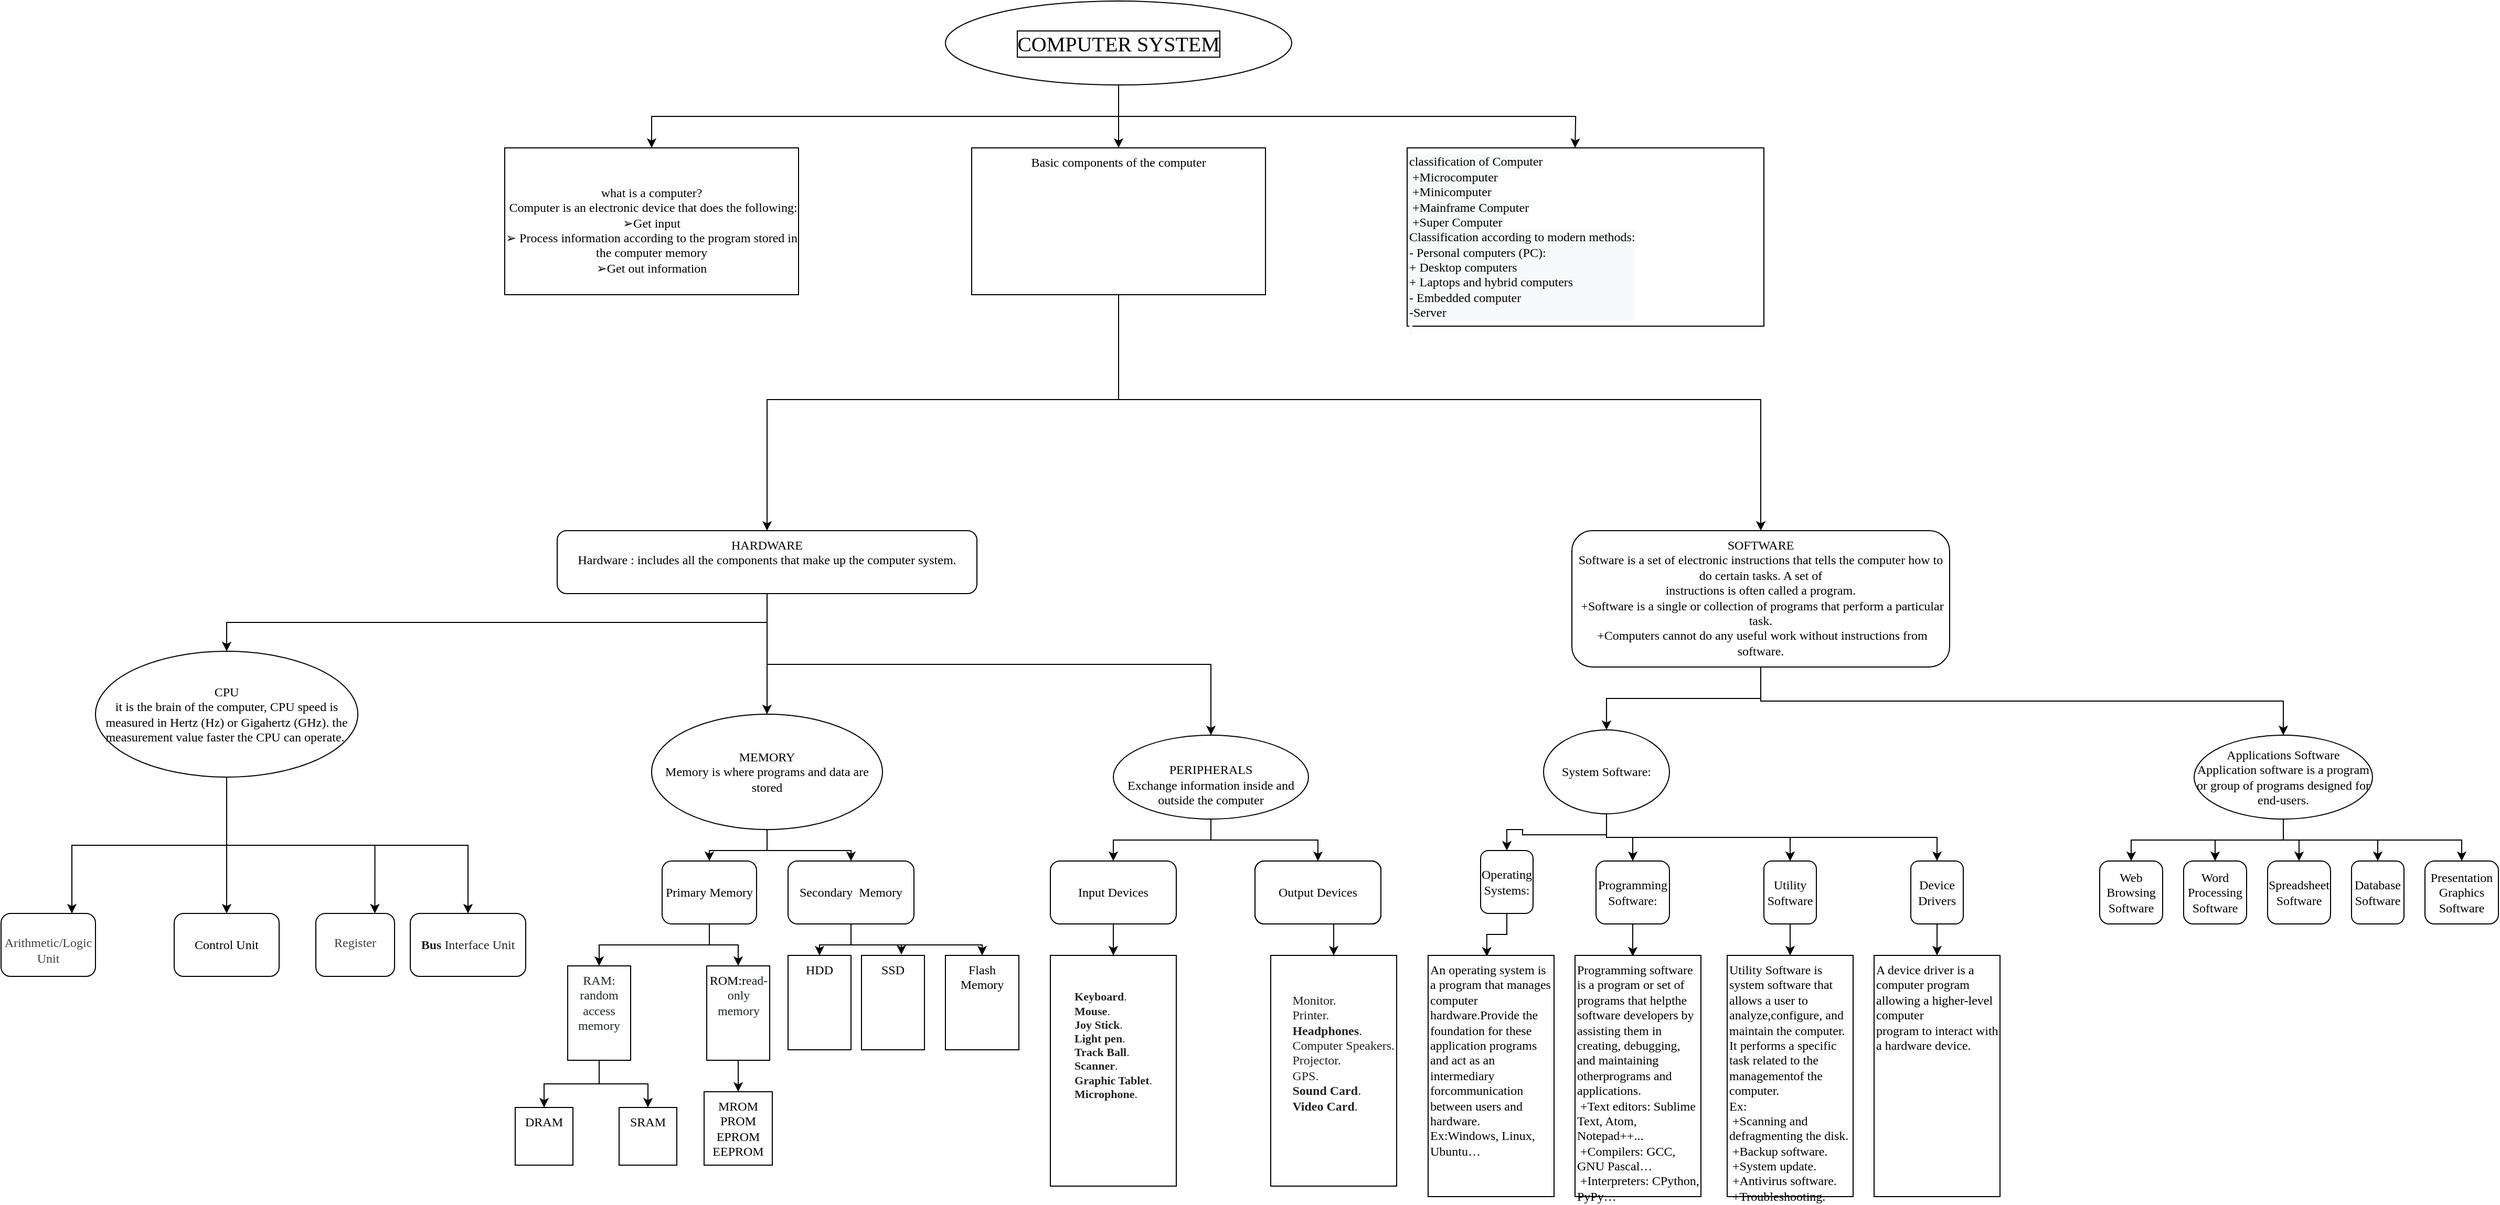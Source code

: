 <mxfile version="13.8.0" type="google"><diagram id="C5RBs43oDa-KdzZeNtuy" name="Page-1"><mxGraphModel dx="2150" dy="257" grid="1" gridSize="10" guides="1" tooltips="1" connect="1" arrows="1" fold="1" page="1" pageScale="1" pageWidth="827" pageHeight="1169" math="0" shadow="0"><root><mxCell id="WIyWlLk6GJQsqaUBKTNV-0"/><mxCell id="WIyWlLk6GJQsqaUBKTNV-1" parent="WIyWlLk6GJQsqaUBKTNV-0"/><mxCell id="3qXDp6hkBDX-kwTo_aP3-22" style="edgeStyle=orthogonalEdgeStyle;rounded=0;orthogonalLoop=1;jettySize=auto;html=1;exitX=0.5;exitY=1;exitDx=0;exitDy=0;fontFamily=Times New Roman;fontSize=12;align=center;verticalAlign=top;horizontal=1;" edge="1" parent="WIyWlLk6GJQsqaUBKTNV-1" source="3qXDp6hkBDX-kwTo_aP3-4" target="3qXDp6hkBDX-kwTo_aP3-17"><mxGeometry relative="1" as="geometry"/></mxCell><mxCell id="3qXDp6hkBDX-kwTo_aP3-41" style="edgeStyle=orthogonalEdgeStyle;rounded=0;orthogonalLoop=1;jettySize=auto;html=1;exitX=0.5;exitY=1;exitDx=0;exitDy=0;fontFamily=Times New Roman;fontSize=12;align=center;verticalAlign=top;horizontal=1;" edge="1" parent="WIyWlLk6GJQsqaUBKTNV-1" source="3qXDp6hkBDX-kwTo_aP3-4"><mxGeometry relative="1" as="geometry"><mxPoint x="470.059" y="150" as="targetPoint"/></mxGeometry></mxCell><mxCell id="3qXDp6hkBDX-kwTo_aP3-139" style="edgeStyle=orthogonalEdgeStyle;rounded=0;orthogonalLoop=1;jettySize=auto;html=1;exitX=0.5;exitY=1;exitDx=0;exitDy=0;entryX=0.5;entryY=0;entryDx=0;entryDy=0;fontFamily=Times New Roman;fontSize=12;align=center;" edge="1" parent="WIyWlLk6GJQsqaUBKTNV-1" source="3qXDp6hkBDX-kwTo_aP3-4" target="3qXDp6hkBDX-kwTo_aP3-18"><mxGeometry relative="1" as="geometry"/></mxCell><mxCell id="3qXDp6hkBDX-kwTo_aP3-4" value="COMPUTER SYSTEM" style="ellipse;whiteSpace=wrap;html=1;align=center;fontFamily=Times New Roman;labelBorderColor=#000000;fontSize=20;verticalAlign=middle;horizontal=1;" vertex="1" parent="WIyWlLk6GJQsqaUBKTNV-1"><mxGeometry x="-130" y="10" width="330" height="80" as="geometry"/></mxCell><mxCell id="3qXDp6hkBDX-kwTo_aP3-17" value="&lt;br style=&quot;font-size: 12px;&quot;&gt;&lt;br style=&quot;font-size: 12px;&quot;&gt;&lt;span style=&quot;font-size: 12px;&quot;&gt;what is a computer?&lt;/span&gt;&lt;br style=&quot;font-size: 12px;&quot;&gt;&lt;span style=&quot;font-size: 12px;&quot;&gt;&amp;nbsp;Computer is an electronic device that does the following:&lt;/span&gt;&lt;br style=&quot;font-size: 12px;&quot;&gt;&lt;span style=&quot;font-size: 12px;&quot;&gt;➢Get input&lt;/span&gt;&lt;br style=&quot;font-size: 12px;&quot;&gt;&lt;span style=&quot;font-size: 12px;&quot;&gt;➢ Process information according to the program stored in the computer memory&lt;/span&gt;&lt;br style=&quot;font-size: 12px;&quot;&gt;&lt;div style=&quot;font-size: 12px;&quot;&gt;➢Get out information&lt;/div&gt;" style="rounded=0;whiteSpace=wrap;html=1;fontFamily=Times New Roman;fontSize=12;align=center;verticalAlign=top;horizontal=1;" vertex="1" parent="WIyWlLk6GJQsqaUBKTNV-1"><mxGeometry x="-550" y="150" width="280" height="140" as="geometry"/></mxCell><mxCell id="3qXDp6hkBDX-kwTo_aP3-25" style="edgeStyle=orthogonalEdgeStyle;rounded=0;orthogonalLoop=1;jettySize=auto;html=1;exitX=0.5;exitY=1;exitDx=0;exitDy=0;fontFamily=Times New Roman;fontSize=12;align=center;verticalAlign=top;horizontal=1;" edge="1" parent="WIyWlLk6GJQsqaUBKTNV-1" source="3qXDp6hkBDX-kwTo_aP3-18" target="3qXDp6hkBDX-kwTo_aP3-19"><mxGeometry relative="1" as="geometry"><Array as="points"><mxPoint x="35" y="390"/><mxPoint x="-300" y="390"/></Array></mxGeometry></mxCell><mxCell id="3qXDp6hkBDX-kwTo_aP3-26" style="edgeStyle=orthogonalEdgeStyle;rounded=0;orthogonalLoop=1;jettySize=auto;html=1;exitX=0.5;exitY=1;exitDx=0;exitDy=0;entryX=0.5;entryY=0;entryDx=0;entryDy=0;fontFamily=Times New Roman;fontSize=12;align=center;verticalAlign=top;horizontal=1;" edge="1" parent="WIyWlLk6GJQsqaUBKTNV-1" source="3qXDp6hkBDX-kwTo_aP3-18" target="3qXDp6hkBDX-kwTo_aP3-20"><mxGeometry relative="1" as="geometry"><Array as="points"><mxPoint x="35" y="390"/><mxPoint x="647" y="390"/></Array></mxGeometry></mxCell><mxCell id="3qXDp6hkBDX-kwTo_aP3-18" value="Basic components of the computer" style="rounded=0;whiteSpace=wrap;html=1;fontFamily=Times New Roman;fontSize=12;align=center;verticalAlign=top;horizontal=1;" vertex="1" parent="WIyWlLk6GJQsqaUBKTNV-1"><mxGeometry x="-105" y="150" width="280" height="140" as="geometry"/></mxCell><mxCell id="3qXDp6hkBDX-kwTo_aP3-36" style="edgeStyle=orthogonalEdgeStyle;rounded=0;orthogonalLoop=1;jettySize=auto;html=1;exitX=0.5;exitY=1;exitDx=0;exitDy=0;fontFamily=Times New Roman;fontSize=12;align=center;verticalAlign=top;horizontal=1;" edge="1" parent="WIyWlLk6GJQsqaUBKTNV-1" source="3qXDp6hkBDX-kwTo_aP3-19" target="3qXDp6hkBDX-kwTo_aP3-34"><mxGeometry relative="1" as="geometry"/></mxCell><mxCell id="3qXDp6hkBDX-kwTo_aP3-37" style="edgeStyle=orthogonalEdgeStyle;rounded=0;orthogonalLoop=1;jettySize=auto;html=1;exitX=0.5;exitY=1;exitDx=0;exitDy=0;entryX=0.5;entryY=0;entryDx=0;entryDy=0;fontFamily=Times New Roman;fontSize=12;align=center;verticalAlign=top;horizontal=1;" edge="1" parent="WIyWlLk6GJQsqaUBKTNV-1" source="3qXDp6hkBDX-kwTo_aP3-19" target="3qXDp6hkBDX-kwTo_aP3-32"><mxGeometry relative="1" as="geometry"/></mxCell><mxCell id="3qXDp6hkBDX-kwTo_aP3-38" style="edgeStyle=orthogonalEdgeStyle;rounded=0;orthogonalLoop=1;jettySize=auto;html=1;exitX=0.5;exitY=1;exitDx=0;exitDy=0;entryX=0.5;entryY=0;entryDx=0;entryDy=0;fontFamily=Times New Roman;fontSize=12;align=center;verticalAlign=top;horizontal=1;" edge="1" parent="WIyWlLk6GJQsqaUBKTNV-1" source="3qXDp6hkBDX-kwTo_aP3-19" target="3qXDp6hkBDX-kwTo_aP3-35"><mxGeometry relative="1" as="geometry"/></mxCell><mxCell id="3qXDp6hkBDX-kwTo_aP3-19" value="HARDWARE&lt;br style=&quot;font-size: 12px;&quot;&gt;Hardware : includes all the components that make up the computer system." style="rounded=1;whiteSpace=wrap;html=1;fontFamily=Times New Roman;fontSize=12;align=center;verticalAlign=top;horizontal=1;" vertex="1" parent="WIyWlLk6GJQsqaUBKTNV-1"><mxGeometry x="-500" y="515" width="400" height="60" as="geometry"/></mxCell><mxCell id="3qXDp6hkBDX-kwTo_aP3-134" style="edgeStyle=orthogonalEdgeStyle;rounded=0;orthogonalLoop=1;jettySize=auto;html=1;exitX=0.5;exitY=1;exitDx=0;exitDy=0;entryX=0.5;entryY=0;entryDx=0;entryDy=0;fontFamily=Times New Roman;fontSize=12;align=center;" edge="1" parent="WIyWlLk6GJQsqaUBKTNV-1" source="3qXDp6hkBDX-kwTo_aP3-20" target="3qXDp6hkBDX-kwTo_aP3-106"><mxGeometry relative="1" as="geometry"/></mxCell><mxCell id="3qXDp6hkBDX-kwTo_aP3-135" style="edgeStyle=orthogonalEdgeStyle;rounded=0;orthogonalLoop=1;jettySize=auto;html=1;exitX=0.5;exitY=1;exitDx=0;exitDy=0;fontFamily=Times New Roman;fontSize=12;align=center;" edge="1" parent="WIyWlLk6GJQsqaUBKTNV-1" source="3qXDp6hkBDX-kwTo_aP3-20" target="3qXDp6hkBDX-kwTo_aP3-107"><mxGeometry relative="1" as="geometry"/></mxCell><mxCell id="3qXDp6hkBDX-kwTo_aP3-20" value="&lt;span style=&quot;font-size: 12px;&quot;&gt;SOFTWARE&lt;/span&gt;&lt;br style=&quot;font-size: 12px;&quot;&gt;&lt;span style=&quot;font-size: 12px;&quot;&gt;Software is a set of electronic instructions that tells the computer how to do certain tasks. A set of&lt;/span&gt;&lt;br style=&quot;font-size: 12px;&quot;&gt;&lt;span style=&quot;font-size: 12px;&quot;&gt;instructions is often called a program.&lt;/span&gt;&lt;br style=&quot;font-size: 12px;&quot;&gt;&lt;span style=&quot;font-size: 12px;&quot;&gt;&amp;nbsp;+Software is a single or collection of programs that perform a particular task.&lt;/span&gt;&lt;br style=&quot;font-size: 12px;&quot;&gt;&lt;span style=&quot;font-size: 12px;&quot;&gt;&amp;nbsp;+Computers cannot do any useful work without instructions from software.&lt;/span&gt;" style="rounded=1;whiteSpace=wrap;html=1;fontFamily=Times New Roman;fontSize=12;align=center;verticalAlign=top;horizontal=1;" vertex="1" parent="WIyWlLk6GJQsqaUBKTNV-1"><mxGeometry x="467" y="515" width="360" height="130" as="geometry"/></mxCell><mxCell id="3qXDp6hkBDX-kwTo_aP3-110" style="edgeStyle=orthogonalEdgeStyle;rounded=0;orthogonalLoop=1;jettySize=auto;html=1;exitX=0.5;exitY=1;exitDx=0;exitDy=0;entryX=0.75;entryY=0;entryDx=0;entryDy=0;fontFamily=Times New Roman;fontSize=12;align=center;verticalAlign=top;horizontal=1;" edge="1" parent="WIyWlLk6GJQsqaUBKTNV-1" source="3qXDp6hkBDX-kwTo_aP3-32" target="3qXDp6hkBDX-kwTo_aP3-59"><mxGeometry relative="1" as="geometry"/></mxCell><mxCell id="3qXDp6hkBDX-kwTo_aP3-111" style="edgeStyle=orthogonalEdgeStyle;rounded=0;orthogonalLoop=1;jettySize=auto;html=1;exitX=0.5;exitY=1;exitDx=0;exitDy=0;entryX=0.5;entryY=0;entryDx=0;entryDy=0;fontFamily=Times New Roman;fontSize=12;align=center;verticalAlign=top;horizontal=1;" edge="1" parent="WIyWlLk6GJQsqaUBKTNV-1" source="3qXDp6hkBDX-kwTo_aP3-32" target="3qXDp6hkBDX-kwTo_aP3-60"><mxGeometry relative="1" as="geometry"/></mxCell><mxCell id="3qXDp6hkBDX-kwTo_aP3-113" style="edgeStyle=orthogonalEdgeStyle;rounded=0;orthogonalLoop=1;jettySize=auto;html=1;exitX=0.5;exitY=1;exitDx=0;exitDy=0;entryX=0.75;entryY=0;entryDx=0;entryDy=0;fontFamily=Times New Roman;fontSize=12;align=center;verticalAlign=top;horizontal=1;" edge="1" parent="WIyWlLk6GJQsqaUBKTNV-1" source="3qXDp6hkBDX-kwTo_aP3-32" target="3qXDp6hkBDX-kwTo_aP3-62"><mxGeometry relative="1" as="geometry"/></mxCell><mxCell id="3qXDp6hkBDX-kwTo_aP3-114" style="edgeStyle=orthogonalEdgeStyle;rounded=0;orthogonalLoop=1;jettySize=auto;html=1;exitX=0.5;exitY=1;exitDx=0;exitDy=0;fontFamily=Times New Roman;fontSize=12;align=center;verticalAlign=top;horizontal=1;" edge="1" parent="WIyWlLk6GJQsqaUBKTNV-1" source="3qXDp6hkBDX-kwTo_aP3-32" target="3qXDp6hkBDX-kwTo_aP3-64"><mxGeometry relative="1" as="geometry"/></mxCell><mxCell id="3qXDp6hkBDX-kwTo_aP3-32" value="CPU&lt;br style=&quot;font-size: 12px;&quot;&gt;it is the brain of the computer, CPU speed is measured in Hertz (Hz) or Gigahertz (GHz). the measurement value faster the CPU can operate.&amp;nbsp;" style="ellipse;whiteSpace=wrap;html=1;fontFamily=Times New Roman;fontSize=12;align=center;verticalAlign=middle;horizontal=1;" vertex="1" parent="WIyWlLk6GJQsqaUBKTNV-1"><mxGeometry x="-940" y="630" width="250" height="120" as="geometry"/></mxCell><mxCell id="3qXDp6hkBDX-kwTo_aP3-69" style="edgeStyle=orthogonalEdgeStyle;rounded=0;orthogonalLoop=1;jettySize=auto;html=1;exitX=0.5;exitY=1;exitDx=0;exitDy=0;entryX=0.5;entryY=0;entryDx=0;entryDy=0;fontFamily=Times New Roman;fontSize=12;align=center;verticalAlign=top;horizontal=1;" edge="1" parent="WIyWlLk6GJQsqaUBKTNV-1" source="3qXDp6hkBDX-kwTo_aP3-34" target="3qXDp6hkBDX-kwTo_aP3-66"><mxGeometry relative="1" as="geometry"/></mxCell><mxCell id="3qXDp6hkBDX-kwTo_aP3-70" style="edgeStyle=orthogonalEdgeStyle;rounded=0;orthogonalLoop=1;jettySize=auto;html=1;exitX=0.5;exitY=1;exitDx=0;exitDy=0;entryX=0.5;entryY=0;entryDx=0;entryDy=0;fontFamily=Times New Roman;fontSize=12;align=center;verticalAlign=top;horizontal=1;" edge="1" parent="WIyWlLk6GJQsqaUBKTNV-1" source="3qXDp6hkBDX-kwTo_aP3-34" target="3qXDp6hkBDX-kwTo_aP3-68"><mxGeometry relative="1" as="geometry"/></mxCell><mxCell id="3qXDp6hkBDX-kwTo_aP3-34" value="MEMORY&lt;br style=&quot;font-size: 12px;&quot;&gt;Memory is where programs and data are stored" style="ellipse;whiteSpace=wrap;html=1;fontFamily=Times New Roman;fontSize=12;align=center;verticalAlign=middle;horizontal=1;" vertex="1" parent="WIyWlLk6GJQsqaUBKTNV-1"><mxGeometry x="-410" y="690" width="220" height="110" as="geometry"/></mxCell><mxCell id="3qXDp6hkBDX-kwTo_aP3-100" style="edgeStyle=orthogonalEdgeStyle;rounded=0;orthogonalLoop=1;jettySize=auto;html=1;exitX=0.5;exitY=1;exitDx=0;exitDy=0;entryX=0.5;entryY=0;entryDx=0;entryDy=0;fontFamily=Times New Roman;fontSize=12;align=center;verticalAlign=top;horizontal=1;" edge="1" parent="WIyWlLk6GJQsqaUBKTNV-1" source="3qXDp6hkBDX-kwTo_aP3-35" target="3qXDp6hkBDX-kwTo_aP3-98"><mxGeometry relative="1" as="geometry"/></mxCell><mxCell id="3qXDp6hkBDX-kwTo_aP3-101" style="edgeStyle=orthogonalEdgeStyle;rounded=0;orthogonalLoop=1;jettySize=auto;html=1;exitX=0.5;exitY=1;exitDx=0;exitDy=0;entryX=0.5;entryY=0;entryDx=0;entryDy=0;fontFamily=Times New Roman;fontSize=12;align=center;verticalAlign=top;horizontal=1;" edge="1" parent="WIyWlLk6GJQsqaUBKTNV-1" source="3qXDp6hkBDX-kwTo_aP3-35" target="3qXDp6hkBDX-kwTo_aP3-99"><mxGeometry relative="1" as="geometry"/></mxCell><mxCell id="3qXDp6hkBDX-kwTo_aP3-35" value="&lt;br style=&quot;font-size: 12px;&quot;&gt;PERIPHERALS&lt;br style=&quot;font-size: 12px;&quot;&gt;Exchange information inside and outside the computer" style="ellipse;whiteSpace=wrap;html=1;fontFamily=Times New Roman;fontSize=12;align=center;verticalAlign=middle;horizontal=1;" vertex="1" parent="WIyWlLk6GJQsqaUBKTNV-1"><mxGeometry x="30" y="710" width="186" height="80" as="geometry"/></mxCell><mxCell id="3qXDp6hkBDX-kwTo_aP3-59" value="&lt;br style=&quot;font-family: &amp;#34;times new roman&amp;#34;&quot;&gt;&lt;span style=&quot;background-color: rgb(255 , 255 , 255) ; color: rgb(64 , 64 , 64) ; font-family: &amp;#34;times new roman&amp;#34;&quot;&gt;Arithmetic/Logic Unit&lt;/span&gt;&lt;br&gt;&lt;br style=&quot;font-family: &amp;#34;times new roman&amp;#34;&quot;&gt;&lt;br style=&quot;font-family: &amp;#34;times new roman&amp;#34;&quot;&gt;" style="rounded=1;whiteSpace=wrap;html=1;fontFamily=Times New Roman;fontSize=12;align=center;verticalAlign=top;horizontal=1;" vertex="1" parent="WIyWlLk6GJQsqaUBKTNV-1"><mxGeometry x="-1030" y="880" width="90" height="60" as="geometry"/></mxCell><mxCell id="3qXDp6hkBDX-kwTo_aP3-60" value="Control Unit" style="rounded=1;whiteSpace=wrap;html=1;fontFamily=Times New Roman;fontSize=12;align=center;verticalAlign=middle;horizontal=1;" vertex="1" parent="WIyWlLk6GJQsqaUBKTNV-1"><mxGeometry x="-865" y="880" width="100" height="60" as="geometry"/></mxCell><mxCell id="3qXDp6hkBDX-kwTo_aP3-62" value="&lt;font style=&quot;font-size: 12px;&quot;&gt;&lt;br style=&quot;font-size: 12px;&quot;&gt;&lt;br style=&quot;font-size: 12px;&quot;&gt;&lt;/font&gt;&lt;h2 style=&quot;box-sizing: border-box; border: 0px; font-style: normal; font-weight: 400; margin: 0px 0px 19.812px; outline: 0px; padding: 0px; vertical-align: baseline; clear: both; line-height: 1.2; color: rgb(64, 64, 64); letter-spacing: normal; text-indent: 0px; text-transform: none; word-spacing: 0px; background-color: rgb(255, 255, 255); font-size: 12px;&quot;&gt;&lt;font style=&quot;font-size: 12px;&quot;&gt;Register&lt;/font&gt;&lt;/h2&gt;&lt;font style=&quot;font-size: 12px;&quot;&gt;&lt;br style=&quot;font-size: 12px;&quot;&gt;&lt;/font&gt;" style="rounded=1;whiteSpace=wrap;html=1;fontFamily=Times New Roman;fontSize=12;align=center;verticalAlign=middle;horizontal=1;" vertex="1" parent="WIyWlLk6GJQsqaUBKTNV-1"><mxGeometry x="-730" y="880" width="75" height="60" as="geometry"/></mxCell><mxCell id="3qXDp6hkBDX-kwTo_aP3-64" value="&lt;b style=&quot;color: rgb(34, 34, 34); font-size: 12px; font-style: normal; letter-spacing: normal; text-indent: 0px; text-transform: none; word-spacing: 0px; background-color: rgb(255, 255, 255);&quot;&gt;Bus&lt;/b&gt;&lt;span style=&quot;color: rgb(34, 34, 34); font-size: 12px; font-style: normal; font-weight: 400; letter-spacing: normal; text-indent: 0px; text-transform: none; word-spacing: 0px; background-color: rgb(255, 255, 255); display: inline; float: none;&quot;&gt;&lt;span style=&quot;font-size: 12px;&quot;&gt;&amp;nbsp;&lt;/span&gt;Interface Unit&lt;/span&gt;" style="rounded=1;whiteSpace=wrap;html=1;fontFamily=Times New Roman;fontSize=12;align=center;verticalAlign=middle;horizontal=1;" vertex="1" parent="WIyWlLk6GJQsqaUBKTNV-1"><mxGeometry x="-640" y="880" width="110" height="60" as="geometry"/></mxCell><mxCell id="3qXDp6hkBDX-kwTo_aP3-91" style="edgeStyle=orthogonalEdgeStyle;rounded=0;orthogonalLoop=1;jettySize=auto;html=1;exitX=0.5;exitY=1;exitDx=0;exitDy=0;entryX=0.5;entryY=0;entryDx=0;entryDy=0;fontFamily=Times New Roman;fontSize=12;align=center;verticalAlign=top;horizontal=1;" edge="1" parent="WIyWlLk6GJQsqaUBKTNV-1" source="3qXDp6hkBDX-kwTo_aP3-66" target="3qXDp6hkBDX-kwTo_aP3-73"><mxGeometry relative="1" as="geometry"/></mxCell><mxCell id="3qXDp6hkBDX-kwTo_aP3-92" style="edgeStyle=orthogonalEdgeStyle;rounded=0;orthogonalLoop=1;jettySize=auto;html=1;exitX=0.5;exitY=1;exitDx=0;exitDy=0;entryX=0.5;entryY=0;entryDx=0;entryDy=0;fontFamily=Times New Roman;fontSize=12;align=center;verticalAlign=top;horizontal=1;" edge="1" parent="WIyWlLk6GJQsqaUBKTNV-1" source="3qXDp6hkBDX-kwTo_aP3-66" target="3qXDp6hkBDX-kwTo_aP3-74"><mxGeometry relative="1" as="geometry"/></mxCell><mxCell id="3qXDp6hkBDX-kwTo_aP3-66" value="Primary Memory" style="rounded=1;whiteSpace=wrap;html=1;fontFamily=Times New Roman;fontSize=12;align=center;verticalAlign=middle;horizontal=1;" vertex="1" parent="WIyWlLk6GJQsqaUBKTNV-1"><mxGeometry x="-400" y="830" width="90" height="60" as="geometry"/></mxCell><mxCell id="3qXDp6hkBDX-kwTo_aP3-82" style="edgeStyle=orthogonalEdgeStyle;rounded=0;orthogonalLoop=1;jettySize=auto;html=1;exitX=0.5;exitY=1;exitDx=0;exitDy=0;entryX=0.5;entryY=0;entryDx=0;entryDy=0;fontFamily=Times New Roman;fontSize=12;align=center;verticalAlign=top;horizontal=1;" edge="1" parent="WIyWlLk6GJQsqaUBKTNV-1" source="3qXDp6hkBDX-kwTo_aP3-68" target="3qXDp6hkBDX-kwTo_aP3-78"><mxGeometry relative="1" as="geometry"/></mxCell><mxCell id="3qXDp6hkBDX-kwTo_aP3-83" style="edgeStyle=orthogonalEdgeStyle;rounded=0;orthogonalLoop=1;jettySize=auto;html=1;exitX=0.5;exitY=1;exitDx=0;exitDy=0;entryX=0.633;entryY=-0.009;entryDx=0;entryDy=0;entryPerimeter=0;fontFamily=Times New Roman;fontSize=12;align=center;verticalAlign=top;horizontal=1;" edge="1" parent="WIyWlLk6GJQsqaUBKTNV-1" source="3qXDp6hkBDX-kwTo_aP3-68" target="3qXDp6hkBDX-kwTo_aP3-79"><mxGeometry relative="1" as="geometry"/></mxCell><mxCell id="3qXDp6hkBDX-kwTo_aP3-84" style="edgeStyle=orthogonalEdgeStyle;rounded=0;orthogonalLoop=1;jettySize=auto;html=1;exitX=0.5;exitY=1;exitDx=0;exitDy=0;entryX=0.5;entryY=0;entryDx=0;entryDy=0;fontFamily=Times New Roman;fontSize=12;align=center;verticalAlign=top;horizontal=1;" edge="1" parent="WIyWlLk6GJQsqaUBKTNV-1" source="3qXDp6hkBDX-kwTo_aP3-68" target="3qXDp6hkBDX-kwTo_aP3-81"><mxGeometry relative="1" as="geometry"><Array as="points"><mxPoint x="-220" y="910"/><mxPoint x="-95" y="910"/></Array></mxGeometry></mxCell><mxCell id="3qXDp6hkBDX-kwTo_aP3-68" value="Secondary&amp;nbsp; Memory" style="rounded=1;whiteSpace=wrap;html=1;fontFamily=Times New Roman;fontSize=12;align=center;verticalAlign=middle;horizontal=1;" vertex="1" parent="WIyWlLk6GJQsqaUBKTNV-1"><mxGeometry x="-280" y="830" width="120" height="60" as="geometry"/></mxCell><mxCell id="3qXDp6hkBDX-kwTo_aP3-93" style="edgeStyle=orthogonalEdgeStyle;rounded=0;orthogonalLoop=1;jettySize=auto;html=1;exitX=0.5;exitY=1;exitDx=0;exitDy=0;entryX=0.5;entryY=0;entryDx=0;entryDy=0;fontFamily=Times New Roman;fontSize=12;align=center;verticalAlign=top;horizontal=1;" edge="1" parent="WIyWlLk6GJQsqaUBKTNV-1" source="3qXDp6hkBDX-kwTo_aP3-73" target="3qXDp6hkBDX-kwTo_aP3-85"><mxGeometry relative="1" as="geometry"/></mxCell><mxCell id="3qXDp6hkBDX-kwTo_aP3-94" style="edgeStyle=orthogonalEdgeStyle;rounded=0;orthogonalLoop=1;jettySize=auto;html=1;exitX=0.5;exitY=1;exitDx=0;exitDy=0;entryX=0.5;entryY=0;entryDx=0;entryDy=0;fontFamily=Times New Roman;fontSize=12;align=center;verticalAlign=top;horizontal=1;" edge="1" parent="WIyWlLk6GJQsqaUBKTNV-1" source="3qXDp6hkBDX-kwTo_aP3-73" target="3qXDp6hkBDX-kwTo_aP3-86"><mxGeometry relative="1" as="geometry"/></mxCell><mxCell id="3qXDp6hkBDX-kwTo_aP3-73" value="&lt;span style=&quot;background-color: rgb(255, 255, 255); color: rgb(33, 37, 41); text-align: left; font-size: 12px;&quot;&gt;RAM: random access memory&lt;/span&gt;" style="rounded=0;whiteSpace=wrap;html=1;fontFamily=Times New Roman;fontSize=12;align=center;verticalAlign=top;horizontal=1;" vertex="1" parent="WIyWlLk6GJQsqaUBKTNV-1"><mxGeometry x="-490" y="930" width="60" height="90" as="geometry"/></mxCell><mxCell id="3qXDp6hkBDX-kwTo_aP3-97" style="edgeStyle=orthogonalEdgeStyle;rounded=0;orthogonalLoop=1;jettySize=auto;html=1;exitX=0.5;exitY=1;exitDx=0;exitDy=0;fontFamily=Times New Roman;fontSize=12;align=center;verticalAlign=top;horizontal=1;" edge="1" parent="WIyWlLk6GJQsqaUBKTNV-1" source="3qXDp6hkBDX-kwTo_aP3-74" target="3qXDp6hkBDX-kwTo_aP3-96"><mxGeometry relative="1" as="geometry"/></mxCell><mxCell id="3qXDp6hkBDX-kwTo_aP3-74" value="ROM:r&lt;span style=&quot;color: rgb(33, 37, 41); font-size: 12px; text-align: left; background-color: rgb(255, 255, 255);&quot;&gt;ead-only memory&lt;/span&gt;" style="rounded=0;whiteSpace=wrap;html=1;fontFamily=Times New Roman;fontSize=12;align=center;verticalAlign=top;horizontal=1;" vertex="1" parent="WIyWlLk6GJQsqaUBKTNV-1"><mxGeometry x="-357.5" y="930" width="60" height="90" as="geometry"/></mxCell><mxCell id="3qXDp6hkBDX-kwTo_aP3-78" value="HDD" style="rounded=0;whiteSpace=wrap;html=1;fontFamily=Times New Roman;fontSize=12;align=center;verticalAlign=top;horizontal=1;" vertex="1" parent="WIyWlLk6GJQsqaUBKTNV-1"><mxGeometry x="-280" y="920" width="60" height="90" as="geometry"/></mxCell><mxCell id="3qXDp6hkBDX-kwTo_aP3-79" value="SSD" style="rounded=0;whiteSpace=wrap;html=1;fontFamily=Times New Roman;fontSize=12;align=center;verticalAlign=top;horizontal=1;" vertex="1" parent="WIyWlLk6GJQsqaUBKTNV-1"><mxGeometry x="-210" y="920" width="60" height="90" as="geometry"/></mxCell><mxCell id="3qXDp6hkBDX-kwTo_aP3-81" value="Flash Memory" style="rounded=0;whiteSpace=wrap;html=1;fontFamily=Times New Roman;fontSize=12;align=center;verticalAlign=top;horizontal=1;" vertex="1" parent="WIyWlLk6GJQsqaUBKTNV-1"><mxGeometry x="-130" y="920" width="70" height="90" as="geometry"/></mxCell><mxCell id="3qXDp6hkBDX-kwTo_aP3-85" value="DRAM" style="whiteSpace=wrap;html=1;aspect=fixed;fontFamily=Times New Roman;fontSize=12;align=center;verticalAlign=top;horizontal=1;" vertex="1" parent="WIyWlLk6GJQsqaUBKTNV-1"><mxGeometry x="-540" y="1065" width="55" height="55" as="geometry"/></mxCell><mxCell id="3qXDp6hkBDX-kwTo_aP3-86" value="SRAM" style="whiteSpace=wrap;html=1;aspect=fixed;fontFamily=Times New Roman;fontSize=12;align=center;verticalAlign=top;horizontal=1;" vertex="1" parent="WIyWlLk6GJQsqaUBKTNV-1"><mxGeometry x="-441" y="1065" width="55" height="55" as="geometry"/></mxCell><mxCell id="3qXDp6hkBDX-kwTo_aP3-96" value="MROM&lt;br&gt;PROM&lt;br&gt;EPROM&lt;br&gt;EEPROM" style="rounded=0;whiteSpace=wrap;html=1;fontFamily=Times New Roman;fontSize=12;align=center;verticalAlign=top;horizontal=1;" vertex="1" parent="WIyWlLk6GJQsqaUBKTNV-1"><mxGeometry x="-360" y="1050" width="65" height="70" as="geometry"/></mxCell><mxCell id="3qXDp6hkBDX-kwTo_aP3-104" style="edgeStyle=orthogonalEdgeStyle;rounded=0;orthogonalLoop=1;jettySize=auto;html=1;exitX=0.5;exitY=1;exitDx=0;exitDy=0;entryX=0.5;entryY=0;entryDx=0;entryDy=0;fontFamily=Times New Roman;fontSize=12;align=center;verticalAlign=top;horizontal=1;" edge="1" parent="WIyWlLk6GJQsqaUBKTNV-1" source="3qXDp6hkBDX-kwTo_aP3-98" target="3qXDp6hkBDX-kwTo_aP3-102"><mxGeometry relative="1" as="geometry"/></mxCell><mxCell id="3qXDp6hkBDX-kwTo_aP3-98" value="Input Devices" style="rounded=1;whiteSpace=wrap;html=1;fontFamily=Times New Roman;fontSize=12;align=center;verticalAlign=middle;horizontal=1;" vertex="1" parent="WIyWlLk6GJQsqaUBKTNV-1"><mxGeometry x="-30" y="830" width="120" height="60" as="geometry"/></mxCell><mxCell id="3qXDp6hkBDX-kwTo_aP3-105" style="edgeStyle=orthogonalEdgeStyle;rounded=0;orthogonalLoop=1;jettySize=auto;html=1;exitX=0.5;exitY=1;exitDx=0;exitDy=0;entryX=0.5;entryY=0;entryDx=0;entryDy=0;fontFamily=Times New Roman;fontSize=12;align=center;verticalAlign=top;horizontal=1;" edge="1" parent="WIyWlLk6GJQsqaUBKTNV-1" source="3qXDp6hkBDX-kwTo_aP3-99" target="3qXDp6hkBDX-kwTo_aP3-103"><mxGeometry relative="1" as="geometry"/></mxCell><mxCell id="3qXDp6hkBDX-kwTo_aP3-99" value="Output Devices" style="rounded=1;whiteSpace=wrap;html=1;fontFamily=Times New Roman;fontSize=12;align=center;verticalAlign=top;horizontal=1;" vertex="1" parent="WIyWlLk6GJQsqaUBKTNV-1"><mxGeometry x="165" y="830" width="120" height="60" as="geometry"/></mxCell><mxCell id="3qXDp6hkBDX-kwTo_aP3-102" value="&lt;div style=&quot;text-align: left ; font-size: 11px&quot;&gt;&lt;font color=&quot;#222222&quot;&gt;&lt;br&gt;&lt;span style=&quot;font-size: 11px&quot;&gt;&lt;br&gt;&lt;/span&gt;&lt;/font&gt;&lt;b style=&quot;color: rgb(34 , 34 , 34) ; background-color: rgb(255 , 255 , 255)&quot;&gt;&lt;div style=&quot;display: inline&quot;&gt;&lt;b&gt;Keyboard&lt;/b&gt;&lt;span style=&quot;font-weight: normal&quot;&gt;.&lt;/span&gt;&lt;/div&gt;&lt;/b&gt;&lt;font color=&quot;#222222&quot;&gt;&lt;span style=&quot;font-size: 11px&quot;&gt;&lt;br&gt;&lt;/span&gt;&lt;/font&gt;&lt;b style=&quot;color: rgb(34 , 34 , 34) ; background-color: rgb(255 , 255 , 255)&quot;&gt;&lt;div style=&quot;display: inline&quot;&gt;&lt;b&gt;Mouse&lt;/b&gt;&lt;span style=&quot;font-weight: normal&quot;&gt;.&lt;/span&gt;&lt;/div&gt;&lt;/b&gt;&lt;font color=&quot;#222222&quot;&gt;&lt;span style=&quot;font-size: 11px&quot;&gt;&lt;br&gt;&lt;/span&gt;&lt;/font&gt;&lt;b style=&quot;color: rgb(34 , 34 , 34) ; background-color: rgb(255 , 255 , 255)&quot;&gt;&lt;div style=&quot;display: inline&quot;&gt;&lt;b&gt;Joy Stick&lt;/b&gt;&lt;span style=&quot;font-weight: normal&quot;&gt;.&lt;/span&gt;&lt;/div&gt;&lt;/b&gt;&lt;font color=&quot;#222222&quot;&gt;&lt;span style=&quot;font-size: 11px&quot;&gt;&lt;br&gt;&lt;/span&gt;&lt;/font&gt;&lt;b style=&quot;color: rgb(34 , 34 , 34) ; background-color: rgb(255 , 255 , 255)&quot;&gt;&lt;div style=&quot;display: inline&quot;&gt;&lt;b&gt;Light pen&lt;/b&gt;&lt;span style=&quot;font-weight: normal&quot;&gt;.&lt;/span&gt;&lt;/div&gt;&lt;/b&gt;&lt;font color=&quot;#222222&quot;&gt;&lt;span style=&quot;font-size: 11px&quot;&gt;&lt;br&gt;&lt;/span&gt;&lt;/font&gt;&lt;b style=&quot;color: rgb(34 , 34 , 34) ; background-color: rgb(255 , 255 , 255)&quot;&gt;&lt;div style=&quot;display: inline&quot;&gt;&lt;b&gt;Track Ball&lt;/b&gt;&lt;span style=&quot;font-weight: normal&quot;&gt;.&lt;/span&gt;&lt;/div&gt;&lt;/b&gt;&lt;font color=&quot;#222222&quot;&gt;&lt;span style=&quot;font-size: 11px&quot;&gt;&lt;br&gt;&lt;/span&gt;&lt;/font&gt;&lt;b style=&quot;color: rgb(34 , 34 , 34) ; background-color: rgb(255 , 255 , 255)&quot;&gt;&lt;div style=&quot;display: inline&quot;&gt;&lt;b&gt;Scanner&lt;/b&gt;&lt;span style=&quot;font-weight: normal&quot;&gt;.&lt;/span&gt;&lt;/div&gt;&lt;/b&gt;&lt;font color=&quot;#222222&quot;&gt;&lt;span style=&quot;font-size: 11px&quot;&gt;&lt;br&gt;&lt;/span&gt;&lt;/font&gt;&lt;b style=&quot;color: rgb(34 , 34 , 34) ; background-color: rgb(255 , 255 , 255)&quot;&gt;&lt;div style=&quot;display: inline&quot;&gt;&lt;b&gt;Graphic Tablet&lt;/b&gt;&lt;span style=&quot;font-weight: normal&quot;&gt;.&lt;/span&gt;&lt;/div&gt;&lt;/b&gt;&lt;font color=&quot;#222222&quot;&gt;&lt;span style=&quot;font-size: 11px&quot;&gt;&lt;br&gt;&lt;/span&gt;&lt;/font&gt;&lt;b style=&quot;color: rgb(34 , 34 , 34) ; background-color: rgb(255 , 255 , 255)&quot;&gt;&lt;div style=&quot;display: inline&quot;&gt;&lt;b&gt;Microphone&lt;/b&gt;&lt;span style=&quot;font-weight: normal&quot;&gt;.&lt;/span&gt;&lt;/div&gt;&lt;/b&gt;&lt;font color=&quot;#222222&quot;&gt;&lt;span style=&quot;font-size: 11px&quot;&gt;&lt;br&gt;&lt;/span&gt;&lt;/font&gt;&lt;/div&gt;" style="rounded=0;whiteSpace=wrap;html=1;fontFamily=Times New Roman;fontSize=12;align=center;verticalAlign=top;horizontal=1;" vertex="1" parent="WIyWlLk6GJQsqaUBKTNV-1"><mxGeometry x="-30" y="920" width="120" height="220" as="geometry"/></mxCell><mxCell id="3qXDp6hkBDX-kwTo_aP3-103" value="&lt;div style=&quot;text-align: left&quot;&gt;&lt;font color=&quot;#222222&quot;&gt;&lt;br&gt;&lt;/font&gt;&lt;/div&gt;&lt;font color=&quot;#222222&quot;&gt;&lt;div style=&quot;text-align: left&quot;&gt;&lt;br&gt;&lt;/div&gt;&lt;/font&gt;&lt;span style=&quot;background-color: rgb(255 , 255 , 255) ; color: rgb(34 , 34 , 34)&quot;&gt;&lt;div style=&quot;text-align: left&quot;&gt;Monitor.&lt;/div&gt;&lt;/span&gt;&lt;span style=&quot;background-color: rgb(255 , 255 , 255) ; color: rgb(34 , 34 , 34)&quot;&gt;&lt;div style=&quot;text-align: left&quot;&gt;Printer.&lt;/div&gt;&lt;/span&gt;&lt;b style=&quot;background-color: rgb(255 , 255 , 255) ; color: rgb(34 , 34 , 34)&quot;&gt;&lt;div style=&quot;text-align: left&quot;&gt;&lt;b&gt;Headphones&lt;/b&gt;&lt;span style=&quot;font-weight: normal&quot;&gt;.&lt;/span&gt;&lt;/div&gt;&lt;/b&gt;&lt;span style=&quot;background-color: rgb(255 , 255 , 255) ; color: rgb(34 , 34 , 34)&quot;&gt;&lt;div style=&quot;text-align: left&quot;&gt;Computer Speakers.&lt;/div&gt;&lt;/span&gt;&lt;span style=&quot;background-color: rgb(255 , 255 , 255) ; color: rgb(34 , 34 , 34)&quot;&gt;&lt;div style=&quot;text-align: left&quot;&gt;Projector.&lt;/div&gt;&lt;/span&gt;&lt;span style=&quot;background-color: rgb(255 , 255 , 255) ; color: rgb(34 , 34 , 34)&quot;&gt;&lt;div style=&quot;text-align: left&quot;&gt;GPS.&lt;/div&gt;&lt;/span&gt;&lt;b style=&quot;background-color: rgb(255 , 255 , 255) ; color: rgb(34 , 34 , 34)&quot;&gt;&lt;div style=&quot;text-align: left&quot;&gt;&lt;b&gt;Sound Card&lt;/b&gt;&lt;span style=&quot;font-weight: normal&quot;&gt;.&lt;/span&gt;&lt;/div&gt;&lt;/b&gt;&lt;b style=&quot;background-color: rgb(255 , 255 , 255) ; color: rgb(34 , 34 , 34)&quot;&gt;&lt;div style=&quot;text-align: left&quot;&gt;&lt;b&gt;Video Card&lt;/b&gt;&lt;span style=&quot;font-weight: normal&quot;&gt;.&lt;/span&gt;&lt;/div&gt;&lt;/b&gt;" style="rounded=0;whiteSpace=wrap;html=1;fontFamily=Times New Roman;fontSize=12;align=right;verticalAlign=top;horizontal=1;" vertex="1" parent="WIyWlLk6GJQsqaUBKTNV-1"><mxGeometry x="180" y="920" width="120" height="220" as="geometry"/></mxCell><mxCell id="3qXDp6hkBDX-kwTo_aP3-125" style="edgeStyle=orthogonalEdgeStyle;rounded=0;orthogonalLoop=1;jettySize=auto;html=1;exitX=0.5;exitY=1;exitDx=0;exitDy=0;entryX=0.5;entryY=0;entryDx=0;entryDy=0;fontFamily=Times New Roman;fontSize=12;align=center;verticalAlign=top;horizontal=1;" edge="1" parent="WIyWlLk6GJQsqaUBKTNV-1" source="3qXDp6hkBDX-kwTo_aP3-106" target="3qXDp6hkBDX-kwTo_aP3-120"><mxGeometry relative="1" as="geometry"/></mxCell><mxCell id="3qXDp6hkBDX-kwTo_aP3-126" style="edgeStyle=orthogonalEdgeStyle;rounded=0;orthogonalLoop=1;jettySize=auto;html=1;exitX=0.5;exitY=1;exitDx=0;exitDy=0;entryX=0.5;entryY=0;entryDx=0;entryDy=0;fontFamily=Times New Roman;fontSize=12;align=center;verticalAlign=top;horizontal=1;" edge="1" parent="WIyWlLk6GJQsqaUBKTNV-1" source="3qXDp6hkBDX-kwTo_aP3-106" target="3qXDp6hkBDX-kwTo_aP3-121"><mxGeometry relative="1" as="geometry"/></mxCell><mxCell id="3qXDp6hkBDX-kwTo_aP3-127" style="edgeStyle=orthogonalEdgeStyle;rounded=0;orthogonalLoop=1;jettySize=auto;html=1;exitX=0.5;exitY=1;exitDx=0;exitDy=0;fontFamily=Times New Roman;fontSize=12;align=center;verticalAlign=top;horizontal=1;" edge="1" parent="WIyWlLk6GJQsqaUBKTNV-1" source="3qXDp6hkBDX-kwTo_aP3-106" target="3qXDp6hkBDX-kwTo_aP3-122"><mxGeometry relative="1" as="geometry"/></mxCell><mxCell id="3qXDp6hkBDX-kwTo_aP3-128" style="edgeStyle=orthogonalEdgeStyle;rounded=0;orthogonalLoop=1;jettySize=auto;html=1;exitX=0.5;exitY=1;exitDx=0;exitDy=0;fontFamily=Times New Roman;fontSize=12;align=center;verticalAlign=top;horizontal=1;" edge="1" parent="WIyWlLk6GJQsqaUBKTNV-1" source="3qXDp6hkBDX-kwTo_aP3-106" target="3qXDp6hkBDX-kwTo_aP3-123"><mxGeometry relative="1" as="geometry"/></mxCell><mxCell id="3qXDp6hkBDX-kwTo_aP3-106" value="System Software:" style="ellipse;whiteSpace=wrap;html=1;fontFamily=Times New Roman;fontSize=12;align=center;verticalAlign=middle;horizontal=1;" vertex="1" parent="WIyWlLk6GJQsqaUBKTNV-1"><mxGeometry x="440" y="705" width="120" height="80" as="geometry"/></mxCell><mxCell id="3qXDp6hkBDX-kwTo_aP3-149" style="edgeStyle=orthogonalEdgeStyle;rounded=0;orthogonalLoop=1;jettySize=auto;html=1;exitX=0.5;exitY=1;exitDx=0;exitDy=0;entryX=0.5;entryY=0;entryDx=0;entryDy=0;fontFamily=Times New Roman;fontSize=12;align=center;" edge="1" parent="WIyWlLk6GJQsqaUBKTNV-1" source="3qXDp6hkBDX-kwTo_aP3-107" target="3qXDp6hkBDX-kwTo_aP3-142"><mxGeometry relative="1" as="geometry"/></mxCell><mxCell id="3qXDp6hkBDX-kwTo_aP3-150" style="edgeStyle=orthogonalEdgeStyle;rounded=0;orthogonalLoop=1;jettySize=auto;html=1;exitX=0.5;exitY=1;exitDx=0;exitDy=0;entryX=0.5;entryY=0;entryDx=0;entryDy=0;fontFamily=Times New Roman;fontSize=12;align=center;" edge="1" parent="WIyWlLk6GJQsqaUBKTNV-1" source="3qXDp6hkBDX-kwTo_aP3-107" target="3qXDp6hkBDX-kwTo_aP3-143"><mxGeometry relative="1" as="geometry"/></mxCell><mxCell id="3qXDp6hkBDX-kwTo_aP3-151" style="edgeStyle=orthogonalEdgeStyle;rounded=0;orthogonalLoop=1;jettySize=auto;html=1;exitX=0.5;exitY=1;exitDx=0;exitDy=0;entryX=0.5;entryY=0;entryDx=0;entryDy=0;fontFamily=Times New Roman;fontSize=12;align=center;" edge="1" parent="WIyWlLk6GJQsqaUBKTNV-1" source="3qXDp6hkBDX-kwTo_aP3-107" target="3qXDp6hkBDX-kwTo_aP3-144"><mxGeometry relative="1" as="geometry"/></mxCell><mxCell id="3qXDp6hkBDX-kwTo_aP3-152" style="edgeStyle=orthogonalEdgeStyle;rounded=0;orthogonalLoop=1;jettySize=auto;html=1;exitX=0.5;exitY=1;exitDx=0;exitDy=0;entryX=0.5;entryY=0;entryDx=0;entryDy=0;fontFamily=Times New Roman;fontSize=12;align=center;" edge="1" parent="WIyWlLk6GJQsqaUBKTNV-1" source="3qXDp6hkBDX-kwTo_aP3-107" target="3qXDp6hkBDX-kwTo_aP3-147"><mxGeometry relative="1" as="geometry"/></mxCell><mxCell id="3qXDp6hkBDX-kwTo_aP3-153" style="edgeStyle=orthogonalEdgeStyle;rounded=0;orthogonalLoop=1;jettySize=auto;html=1;exitX=0.5;exitY=1;exitDx=0;exitDy=0;entryX=0.5;entryY=0;entryDx=0;entryDy=0;fontFamily=Times New Roman;fontSize=12;align=center;" edge="1" parent="WIyWlLk6GJQsqaUBKTNV-1" source="3qXDp6hkBDX-kwTo_aP3-107" target="3qXDp6hkBDX-kwTo_aP3-148"><mxGeometry relative="1" as="geometry"/></mxCell><mxCell id="3qXDp6hkBDX-kwTo_aP3-107" value="Applications Software&lt;br&gt;&lt;span style=&quot;text-align: left&quot;&gt;Application software is a program or group of programs designed for end-users.&lt;/span&gt;" style="ellipse;whiteSpace=wrap;html=1;fontFamily=Times New Roman;fontSize=12;align=center;verticalAlign=middle;horizontal=1;" vertex="1" parent="WIyWlLk6GJQsqaUBKTNV-1"><mxGeometry x="1060" y="710" width="170" height="80" as="geometry"/></mxCell><mxCell id="3qXDp6hkBDX-kwTo_aP3-129" style="edgeStyle=orthogonalEdgeStyle;rounded=0;orthogonalLoop=1;jettySize=auto;html=1;exitX=0.5;exitY=1;exitDx=0;exitDy=0;entryX=0.466;entryY=0.005;entryDx=0;entryDy=0;entryPerimeter=0;fontFamily=Times New Roman;fontSize=12;align=center;verticalAlign=top;horizontal=1;" edge="1" parent="WIyWlLk6GJQsqaUBKTNV-1" source="3qXDp6hkBDX-kwTo_aP3-120" target="3qXDp6hkBDX-kwTo_aP3-124"><mxGeometry relative="1" as="geometry"/></mxCell><mxCell id="3qXDp6hkBDX-kwTo_aP3-120" value="Operating Systems:" style="rounded=1;whiteSpace=wrap;html=1;fontFamily=Times New Roman;fontSize=12;align=center;verticalAlign=middle;horizontal=1;" vertex="1" parent="WIyWlLk6GJQsqaUBKTNV-1"><mxGeometry x="380" y="820" width="50" height="60" as="geometry"/></mxCell><mxCell id="3qXDp6hkBDX-kwTo_aP3-132" style="edgeStyle=orthogonalEdgeStyle;rounded=0;orthogonalLoop=1;jettySize=auto;html=1;exitX=0.5;exitY=1;exitDx=0;exitDy=0;entryX=0.458;entryY=0.004;entryDx=0;entryDy=0;entryPerimeter=0;fontFamily=Times New Roman;fontSize=12;align=center;" edge="1" parent="WIyWlLk6GJQsqaUBKTNV-1" source="3qXDp6hkBDX-kwTo_aP3-121" target="3qXDp6hkBDX-kwTo_aP3-130"><mxGeometry relative="1" as="geometry"/></mxCell><mxCell id="3qXDp6hkBDX-kwTo_aP3-121" value="Programming Software:" style="rounded=1;whiteSpace=wrap;html=1;fontFamily=Times New Roman;fontSize=12;align=center;verticalAlign=middle;horizontal=1;" vertex="1" parent="WIyWlLk6GJQsqaUBKTNV-1"><mxGeometry x="490" y="830" width="70" height="60" as="geometry"/></mxCell><mxCell id="3qXDp6hkBDX-kwTo_aP3-133" style="edgeStyle=orthogonalEdgeStyle;rounded=0;orthogonalLoop=1;jettySize=auto;html=1;exitX=0.5;exitY=1;exitDx=0;exitDy=0;fontFamily=Times New Roman;fontSize=12;align=center;" edge="1" parent="WIyWlLk6GJQsqaUBKTNV-1" source="3qXDp6hkBDX-kwTo_aP3-122" target="3qXDp6hkBDX-kwTo_aP3-131"><mxGeometry relative="1" as="geometry"/></mxCell><mxCell id="3qXDp6hkBDX-kwTo_aP3-122" value="Utility Software" style="rounded=1;whiteSpace=wrap;html=1;fontFamily=Times New Roman;fontSize=12;align=center;verticalAlign=middle;horizontal=1;" vertex="1" parent="WIyWlLk6GJQsqaUBKTNV-1"><mxGeometry x="650" y="830" width="50" height="60" as="geometry"/></mxCell><mxCell id="3qXDp6hkBDX-kwTo_aP3-138" style="edgeStyle=orthogonalEdgeStyle;rounded=0;orthogonalLoop=1;jettySize=auto;html=1;exitX=0.5;exitY=1;exitDx=0;exitDy=0;fontFamily=Times New Roman;fontSize=12;align=center;" edge="1" parent="WIyWlLk6GJQsqaUBKTNV-1" source="3qXDp6hkBDX-kwTo_aP3-123" target="3qXDp6hkBDX-kwTo_aP3-137"><mxGeometry relative="1" as="geometry"/></mxCell><mxCell id="3qXDp6hkBDX-kwTo_aP3-123" value="Device Drivers" style="rounded=1;whiteSpace=wrap;html=1;fontFamily=Times New Roman;fontSize=12;align=center;verticalAlign=middle;horizontal=1;" vertex="1" parent="WIyWlLk6GJQsqaUBKTNV-1"><mxGeometry x="790" y="830" width="50" height="60" as="geometry"/></mxCell><mxCell id="3qXDp6hkBDX-kwTo_aP3-124" value="An operating system is a program that manages computer hardware.Provide the foundation for these application programs and act as an intermediary forcommunication between users and hardware.&lt;br&gt;Ex:Windows, Linux, Ubuntu…" style="rounded=0;whiteSpace=wrap;html=1;fontFamily=Times New Roman;fontSize=12;align=left;verticalAlign=top;horizontal=1;" vertex="1" parent="WIyWlLk6GJQsqaUBKTNV-1"><mxGeometry x="330" y="920" width="120" height="230" as="geometry"/></mxCell><mxCell id="3qXDp6hkBDX-kwTo_aP3-130" value="&lt;font style=&quot;font-size: 12px&quot;&gt;Programming software is a program or set of programs that helpthe software developers by assisting them in creating, debugging, and maintaining otherprograms and applications.&lt;br&gt;&lt;/font&gt;&lt;div&gt;&lt;font style=&quot;font-size: 12px&quot;&gt;&amp;nbsp;+Text editors: Sublime Text, Atom, Notepad++...&lt;/font&gt;&lt;/div&gt;&lt;div&gt;&lt;font style=&quot;font-size: 12px&quot;&gt;&amp;nbsp;+Compilers: GCC, GNU Pascal…&lt;/font&gt;&lt;/div&gt;&lt;div&gt;&lt;font style=&quot;font-size: 12px&quot;&gt;&amp;nbsp;+Interpreters: CPython, PyPy…&lt;/font&gt;&lt;/div&gt;" style="rounded=0;whiteSpace=wrap;html=1;fontFamily=Times New Roman;fontSize=12;align=left;verticalAlign=top;" vertex="1" parent="WIyWlLk6GJQsqaUBKTNV-1"><mxGeometry x="470" y="920" width="120" height="230" as="geometry"/></mxCell><mxCell id="3qXDp6hkBDX-kwTo_aP3-131" value="Utility Software is system software that allows a user to analyze,configure, and maintain the computer. It performs a specific task related to the managementof the computer.&lt;br&gt;Ex:&lt;br&gt;&lt;span&gt;&amp;nbsp;+Scanning and defragmenting the disk.&lt;/span&gt;&lt;div&gt;&amp;nbsp;+Backup software.&lt;/div&gt;&lt;div&gt;&amp;nbsp;+System update.&lt;/div&gt;&lt;div&gt;&amp;nbsp;+Antivirus software.&lt;/div&gt;&lt;div&gt;&amp;nbsp;+Troubleshooting.&lt;/div&gt;" style="rounded=0;whiteSpace=wrap;html=1;fontFamily=Times New Roman;fontSize=12;align=left;verticalAlign=top;" vertex="1" parent="WIyWlLk6GJQsqaUBKTNV-1"><mxGeometry x="615" y="920" width="120" height="230" as="geometry"/></mxCell><mxCell id="3qXDp6hkBDX-kwTo_aP3-137" value="&lt;div&gt;A device driver is a computer program allowing a higher-level computer&lt;/div&gt;&lt;div&gt;program to interact with a hardware device.&lt;/div&gt;" style="rounded=0;whiteSpace=wrap;html=1;fontFamily=Times New Roman;fontSize=12;align=left;verticalAlign=top;" vertex="1" parent="WIyWlLk6GJQsqaUBKTNV-1"><mxGeometry x="755" y="920" width="120" height="230" as="geometry"/></mxCell><mxCell id="3qXDp6hkBDX-kwTo_aP3-142" value="Web Browsing Software" style="rounded=1;whiteSpace=wrap;html=1;fontFamily=Times New Roman;fontSize=12;align=center;" vertex="1" parent="WIyWlLk6GJQsqaUBKTNV-1"><mxGeometry x="970" y="830" width="60" height="60" as="geometry"/></mxCell><mxCell id="3qXDp6hkBDX-kwTo_aP3-143" value="Word Processing Software" style="rounded=1;whiteSpace=wrap;html=1;fontFamily=Times New Roman;fontSize=12;align=center;" vertex="1" parent="WIyWlLk6GJQsqaUBKTNV-1"><mxGeometry x="1050" y="830" width="60" height="60" as="geometry"/></mxCell><mxCell id="3qXDp6hkBDX-kwTo_aP3-144" value="Spreadsheet Software" style="rounded=1;whiteSpace=wrap;html=1;fontFamily=Times New Roman;fontSize=12;align=center;" vertex="1" parent="WIyWlLk6GJQsqaUBKTNV-1"><mxGeometry x="1130" y="830" width="60" height="60" as="geometry"/></mxCell><mxCell id="3qXDp6hkBDX-kwTo_aP3-147" value="Database Software" style="rounded=1;whiteSpace=wrap;html=1;fontFamily=Times New Roman;fontSize=12;align=center;" vertex="1" parent="WIyWlLk6GJQsqaUBKTNV-1"><mxGeometry x="1210" y="830" width="50" height="60" as="geometry"/></mxCell><mxCell id="3qXDp6hkBDX-kwTo_aP3-148" value="Presentation Graphics Software" style="rounded=1;whiteSpace=wrap;html=1;fontFamily=Times New Roman;fontSize=12;align=center;" vertex="1" parent="WIyWlLk6GJQsqaUBKTNV-1"><mxGeometry x="1280" y="830" width="70" height="60" as="geometry"/></mxCell><mxCell id="3qXDp6hkBDX-kwTo_aP3-156" value="Output Devices" style="rounded=1;whiteSpace=wrap;html=1;fontFamily=Times New Roman;fontSize=12;align=center;verticalAlign=top;horizontal=1;" vertex="1" parent="WIyWlLk6GJQsqaUBKTNV-1"><mxGeometry x="165" y="830" width="120" height="60" as="geometry"/></mxCell><mxCell id="3qXDp6hkBDX-kwTo_aP3-157" value="Output Devices" style="rounded=1;whiteSpace=wrap;html=1;fontFamily=Times New Roman;fontSize=12;align=center;verticalAlign=middle;horizontal=1;" vertex="1" parent="WIyWlLk6GJQsqaUBKTNV-1"><mxGeometry x="165" y="830" width="120" height="60" as="geometry"/></mxCell><mxCell id="3qXDp6hkBDX-kwTo_aP3-158" value="&lt;br&gt;&lt;span style=&quot;color: rgb(0 , 0 , 0) ; font-family: &amp;#34;times new roman&amp;#34; ; font-size: 12px ; font-style: normal ; font-weight: 400 ; letter-spacing: normal ; text-indent: 0px ; text-transform: none ; word-spacing: 0px ; background-color: rgb(248 , 249 , 250)&quot;&gt;classification of Computer&lt;/span&gt;&lt;br style=&quot;color: rgb(0 , 0 , 0) ; font-family: &amp;#34;times new roman&amp;#34; ; font-size: 12px ; font-style: normal ; font-weight: 400 ; letter-spacing: normal ; text-indent: 0px ; text-transform: none ; word-spacing: 0px ; background-color: rgb(248 , 249 , 250)&quot;&gt;&lt;span style=&quot;color: rgb(0 , 0 , 0) ; font-family: &amp;#34;times new roman&amp;#34; ; font-size: 12px ; font-style: normal ; font-weight: 400 ; letter-spacing: normal ; text-indent: 0px ; text-transform: none ; word-spacing: 0px ; background-color: rgb(248 , 249 , 250)&quot;&gt;&amp;nbsp;+Microcomputer&lt;/span&gt;&lt;br style=&quot;color: rgb(0 , 0 , 0) ; font-family: &amp;#34;times new roman&amp;#34; ; font-size: 12px ; font-style: normal ; font-weight: 400 ; letter-spacing: normal ; text-indent: 0px ; text-transform: none ; word-spacing: 0px ; background-color: rgb(248 , 249 , 250)&quot;&gt;&lt;span style=&quot;color: rgb(0 , 0 , 0) ; font-family: &amp;#34;times new roman&amp;#34; ; font-size: 12px ; font-style: normal ; font-weight: 400 ; letter-spacing: normal ; text-indent: 0px ; text-transform: none ; word-spacing: 0px ; background-color: rgb(248 , 249 , 250)&quot;&gt;&amp;nbsp;+Minicomputer&lt;/span&gt;&lt;br style=&quot;color: rgb(0 , 0 , 0) ; font-family: &amp;#34;times new roman&amp;#34; ; font-size: 12px ; font-style: normal ; font-weight: 400 ; letter-spacing: normal ; text-indent: 0px ; text-transform: none ; word-spacing: 0px ; background-color: rgb(248 , 249 , 250)&quot;&gt;&lt;span style=&quot;color: rgb(0 , 0 , 0) ; font-family: &amp;#34;times new roman&amp;#34; ; font-size: 12px ; font-style: normal ; font-weight: 400 ; letter-spacing: normal ; text-indent: 0px ; text-transform: none ; word-spacing: 0px ; background-color: rgb(248 , 249 , 250)&quot;&gt;&amp;nbsp;+Mainframe&amp;nbsp;&lt;/span&gt;&lt;span style=&quot;color: rgb(0 , 0 , 0) ; font-family: &amp;#34;times new roman&amp;#34; ; font-size: 12px ; font-style: normal ; font-weight: 400 ; letter-spacing: normal ; text-indent: 0px ; text-transform: none ; word-spacing: 0px ; background-color: rgb(248 , 249 , 250)&quot;&gt;Computer&lt;/span&gt;&lt;br style=&quot;color: rgb(0 , 0 , 0) ; font-family: &amp;#34;times new roman&amp;#34; ; font-size: 12px ; font-style: normal ; font-weight: 400 ; letter-spacing: normal ; text-indent: 0px ; text-transform: none ; word-spacing: 0px ; background-color: rgb(248 , 249 , 250)&quot;&gt;&lt;span style=&quot;color: rgb(0 , 0 , 0) ; font-family: &amp;#34;times new roman&amp;#34; ; font-size: 12px ; font-style: normal ; font-weight: 400 ; letter-spacing: normal ; text-indent: 0px ; text-transform: none ; word-spacing: 0px ; background-color: rgb(248 , 249 , 250)&quot;&gt;&amp;nbsp;+Super Computer&lt;/span&gt;&lt;br style=&quot;color: rgb(0 , 0 , 0) ; font-family: &amp;#34;times new roman&amp;#34; ; font-size: 12px ; font-style: normal ; font-weight: 400 ; letter-spacing: normal ; text-indent: 0px ; text-transform: none ; word-spacing: 0px ; background-color: rgb(248 , 249 , 250)&quot;&gt;&lt;span style=&quot;color: rgb(0 , 0 , 0) ; font-family: &amp;#34;times new roman&amp;#34; ; font-size: 12px ; font-style: normal ; font-weight: 400 ; letter-spacing: normal ; text-indent: 0px ; text-transform: none ; word-spacing: 0px ; background-color: rgb(248 , 249 , 250)&quot;&gt;Classification according to modern methods:&lt;br style=&quot;font-size: 12px&quot;&gt;&lt;/span&gt;&lt;div style=&quot;color: rgb(0 , 0 , 0) ; font-family: &amp;#34;times new roman&amp;#34; ; font-size: 12px ; font-style: normal ; font-weight: 400 ; letter-spacing: normal ; text-indent: 0px ; text-transform: none ; word-spacing: 0px ; background-color: rgb(248 , 249 , 250)&quot;&gt;- Personal computers (PC):&amp;nbsp;&lt;/div&gt;&lt;div style=&quot;color: rgb(0 , 0 , 0) ; font-family: &amp;#34;times new roman&amp;#34; ; font-size: 12px ; font-style: normal ; font-weight: 400 ; letter-spacing: normal ; text-indent: 0px ; text-transform: none ; word-spacing: 0px ; background-color: rgb(248 , 249 , 250)&quot;&gt;+ Desktop computers&lt;/div&gt;&lt;div style=&quot;color: rgb(0 , 0 , 0) ; font-family: &amp;#34;times new roman&amp;#34; ; font-size: 12px ; font-style: normal ; font-weight: 400 ; letter-spacing: normal ; text-indent: 0px ; text-transform: none ; word-spacing: 0px ; background-color: rgb(248 , 249 , 250)&quot;&gt;+ Laptops and hybrid computers&lt;/div&gt;&lt;div style=&quot;color: rgb(0 , 0 , 0) ; font-family: &amp;#34;times new roman&amp;#34; ; font-size: 12px ; font-style: normal ; font-weight: 400 ; letter-spacing: normal ; text-indent: 0px ; text-transform: none ; word-spacing: 0px ; background-color: rgb(248 , 249 , 250)&quot;&gt;- Embedded computer&lt;/div&gt;&lt;div style=&quot;color: rgb(0 , 0 , 0) ; font-family: &amp;#34;times new roman&amp;#34; ; font-size: 12px ; font-style: normal ; font-weight: 400 ; letter-spacing: normal ; text-indent: 0px ; text-transform: none ; word-spacing: 0px ; background-color: rgb(248 , 249 , 250)&quot;&gt;-Server&lt;/div&gt;&lt;span style=&quot;color: rgb(0 , 0 , 0) ; font-family: &amp;#34;times new roman&amp;#34; ; font-size: 12px ; font-style: normal ; font-weight: 400 ; letter-spacing: normal ; text-indent: 0px ; text-transform: none ; word-spacing: 0px ; background-color: rgb(248 , 249 , 250)&quot;&gt;&amp;nbsp;&lt;/span&gt;&lt;br style=&quot;color: rgb(0 , 0 , 0) ; font-family: &amp;#34;times new roman&amp;#34; ; font-size: 12px ; font-style: normal ; font-weight: 400 ; letter-spacing: normal ; text-indent: 0px ; text-transform: none ; word-spacing: 0px ; background-color: rgb(248 , 249 , 250)&quot;&gt;" style="rounded=0;whiteSpace=wrap;html=1;sketch=0;align=left;" vertex="1" parent="WIyWlLk6GJQsqaUBKTNV-1"><mxGeometry x="310" y="150" width="340" height="170" as="geometry"/></mxCell></root></mxGraphModel></diagram></mxfile>